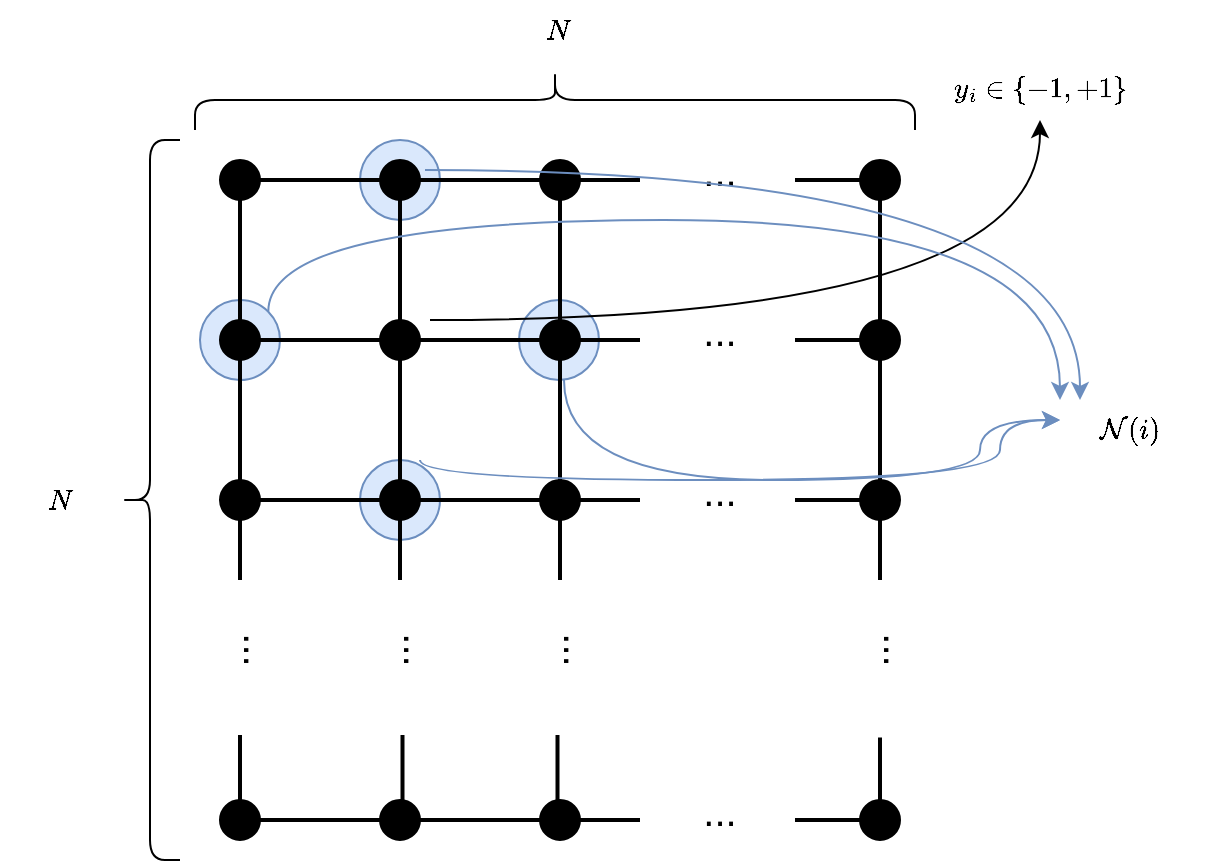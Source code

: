 <mxfile version="15.4.0" type="device"><diagram id="wIKIbXiXiBaaPjuVgNip" name="Page-1"><mxGraphModel dx="1102" dy="552" grid="1" gridSize="10" guides="1" tooltips="1" connect="1" arrows="1" fold="1" page="1" pageScale="1" pageWidth="850" pageHeight="1100" math="1" shadow="0"><root><mxCell id="0"/><mxCell id="1" parent="0"/><mxCell id="Hqwk979k2092_8g45nRM-53" value="" style="ellipse;whiteSpace=wrap;html=1;aspect=fixed;fillColor=#dae8fc;strokeColor=#6c8ebf;" vertex="1" parent="1"><mxGeometry x="220" y="260" width="40" height="40" as="geometry"/></mxCell><mxCell id="Hqwk979k2092_8g45nRM-52" value="" style="ellipse;whiteSpace=wrap;html=1;aspect=fixed;fillColor=#dae8fc;strokeColor=#6c8ebf;" vertex="1" parent="1"><mxGeometry x="299.5" y="180" width="40" height="40" as="geometry"/></mxCell><mxCell id="Hqwk979k2092_8g45nRM-51" value="" style="ellipse;whiteSpace=wrap;html=1;aspect=fixed;fillColor=#dae8fc;strokeColor=#6c8ebf;" vertex="1" parent="1"><mxGeometry x="140" y="180" width="40" height="40" as="geometry"/></mxCell><mxCell id="Hqwk979k2092_8g45nRM-50" value="" style="ellipse;whiteSpace=wrap;html=1;aspect=fixed;fillColor=#dae8fc;strokeColor=#6c8ebf;" vertex="1" parent="1"><mxGeometry x="220" y="100" width="40" height="40" as="geometry"/></mxCell><mxCell id="Hqwk979k2092_8g45nRM-1" value="" style="ellipse;whiteSpace=wrap;html=1;aspect=fixed;fillColor=#000000;" vertex="1" parent="1"><mxGeometry x="150" y="110" width="20" height="20" as="geometry"/></mxCell><mxCell id="Hqwk979k2092_8g45nRM-2" value="" style="ellipse;whiteSpace=wrap;html=1;aspect=fixed;fillColor=#000000;" vertex="1" parent="1"><mxGeometry x="230" y="110" width="20" height="20" as="geometry"/></mxCell><mxCell id="Hqwk979k2092_8g45nRM-3" value="" style="ellipse;whiteSpace=wrap;html=1;aspect=fixed;fillColor=#000000;" vertex="1" parent="1"><mxGeometry x="310" y="110" width="20" height="20" as="geometry"/></mxCell><mxCell id="Hqwk979k2092_8g45nRM-4" value="" style="ellipse;whiteSpace=wrap;html=1;aspect=fixed;fillColor=#000000;" vertex="1" parent="1"><mxGeometry x="150" y="190" width="20" height="20" as="geometry"/></mxCell><mxCell id="Hqwk979k2092_8g45nRM-5" value="" style="ellipse;whiteSpace=wrap;html=1;aspect=fixed;fillColor=#000000;" vertex="1" parent="1"><mxGeometry x="230" y="190" width="20" height="20" as="geometry"/></mxCell><mxCell id="Hqwk979k2092_8g45nRM-6" value="" style="ellipse;whiteSpace=wrap;html=1;aspect=fixed;fillColor=#000000;" vertex="1" parent="1"><mxGeometry x="310" y="190" width="20" height="20" as="geometry"/></mxCell><mxCell id="Hqwk979k2092_8g45nRM-7" value="" style="ellipse;whiteSpace=wrap;html=1;aspect=fixed;fillColor=#000000;" vertex="1" parent="1"><mxGeometry x="150" y="270" width="20" height="20" as="geometry"/></mxCell><mxCell id="Hqwk979k2092_8g45nRM-8" value="" style="ellipse;whiteSpace=wrap;html=1;aspect=fixed;fillColor=#000000;" vertex="1" parent="1"><mxGeometry x="230" y="270" width="20" height="20" as="geometry"/></mxCell><mxCell id="Hqwk979k2092_8g45nRM-9" value="" style="ellipse;whiteSpace=wrap;html=1;aspect=fixed;fillColor=#000000;" vertex="1" parent="1"><mxGeometry x="310" y="270" width="20" height="20" as="geometry"/></mxCell><mxCell id="Hqwk979k2092_8g45nRM-10" value="" style="ellipse;whiteSpace=wrap;html=1;aspect=fixed;fillColor=#000000;" vertex="1" parent="1"><mxGeometry x="470" y="110" width="20" height="20" as="geometry"/></mxCell><mxCell id="Hqwk979k2092_8g45nRM-11" value="" style="ellipse;whiteSpace=wrap;html=1;aspect=fixed;fillColor=#000000;" vertex="1" parent="1"><mxGeometry x="470" y="190" width="20" height="20" as="geometry"/></mxCell><mxCell id="Hqwk979k2092_8g45nRM-12" value="" style="ellipse;whiteSpace=wrap;html=1;aspect=fixed;fillColor=#000000;" vertex="1" parent="1"><mxGeometry x="470" y="270" width="20" height="20" as="geometry"/></mxCell><mxCell id="Hqwk979k2092_8g45nRM-13" value="" style="ellipse;whiteSpace=wrap;html=1;aspect=fixed;fillColor=#000000;" vertex="1" parent="1"><mxGeometry x="150" y="430" width="20" height="20" as="geometry"/></mxCell><mxCell id="Hqwk979k2092_8g45nRM-14" value="" style="ellipse;whiteSpace=wrap;html=1;aspect=fixed;fillColor=#000000;" vertex="1" parent="1"><mxGeometry x="230" y="430" width="20" height="20" as="geometry"/></mxCell><mxCell id="Hqwk979k2092_8g45nRM-15" value="" style="ellipse;whiteSpace=wrap;html=1;aspect=fixed;fillColor=#000000;" vertex="1" parent="1"><mxGeometry x="310" y="430" width="20" height="20" as="geometry"/></mxCell><mxCell id="Hqwk979k2092_8g45nRM-16" value="" style="ellipse;whiteSpace=wrap;html=1;aspect=fixed;fillColor=#000000;" vertex="1" parent="1"><mxGeometry x="470" y="430" width="20" height="20" as="geometry"/></mxCell><mxCell id="Hqwk979k2092_8g45nRM-17" value="" style="line;strokeWidth=2;html=1;fillColor=#000000;" vertex="1" parent="1"><mxGeometry x="170" y="115" width="190" height="10" as="geometry"/></mxCell><mxCell id="Hqwk979k2092_8g45nRM-18" value="" style="line;strokeWidth=2;html=1;fillColor=#000000;" vertex="1" parent="1"><mxGeometry x="170" y="195" width="190" height="10" as="geometry"/></mxCell><mxCell id="Hqwk979k2092_8g45nRM-19" value="" style="line;strokeWidth=2;html=1;fillColor=#000000;" vertex="1" parent="1"><mxGeometry x="170" y="275" width="190" height="10" as="geometry"/></mxCell><mxCell id="Hqwk979k2092_8g45nRM-20" value="" style="line;strokeWidth=2;html=1;fillColor=#000000;" vertex="1" parent="1"><mxGeometry x="170" y="435" width="190" height="10" as="geometry"/></mxCell><mxCell id="Hqwk979k2092_8g45nRM-21" value="" style="line;strokeWidth=2;html=1;fillColor=#000000;rotation=90;" vertex="1" parent="1"><mxGeometry x="65" y="220" width="190" height="10" as="geometry"/></mxCell><mxCell id="Hqwk979k2092_8g45nRM-23" value="" style="line;strokeWidth=2;html=1;fillColor=#000000;rotation=90;" vertex="1" parent="1"><mxGeometry x="145" y="220" width="190" height="10" as="geometry"/></mxCell><mxCell id="Hqwk979k2092_8g45nRM-24" value="" style="line;strokeWidth=2;html=1;fillColor=#000000;rotation=90;" vertex="1" parent="1"><mxGeometry x="225" y="220" width="190" height="10" as="geometry"/></mxCell><mxCell id="Hqwk979k2092_8g45nRM-25" value="" style="line;strokeWidth=2;html=1;fillColor=#000000;rotation=90;" vertex="1" parent="1"><mxGeometry x="385" y="220" width="190" height="10" as="geometry"/></mxCell><mxCell id="Hqwk979k2092_8g45nRM-26" value="" style="line;strokeWidth=2;html=1;fillColor=#000000;rotation=90;" vertex="1" parent="1"><mxGeometry x="143.75" y="408.75" width="32.5" height="10" as="geometry"/></mxCell><mxCell id="Hqwk979k2092_8g45nRM-27" value="" style="line;strokeWidth=2;html=1;fillColor=#000000;rotation=90;" vertex="1" parent="1"><mxGeometry x="225" y="408.75" width="32.5" height="10" as="geometry"/></mxCell><mxCell id="Hqwk979k2092_8g45nRM-28" value="" style="line;strokeWidth=2;html=1;fillColor=#000000;rotation=90;" vertex="1" parent="1"><mxGeometry x="302.5" y="408.75" width="32.5" height="10" as="geometry"/></mxCell><mxCell id="Hqwk979k2092_8g45nRM-29" value="" style="line;strokeWidth=2;html=1;fillColor=#000000;rotation=90;" vertex="1" parent="1"><mxGeometry x="463.75" y="410" width="32.5" height="10" as="geometry"/></mxCell><mxCell id="Hqwk979k2092_8g45nRM-30" value="" style="line;strokeWidth=2;html=1;fillColor=#000000;rotation=-180;" vertex="1" parent="1"><mxGeometry x="437.5" y="115" width="32.5" height="10" as="geometry"/></mxCell><mxCell id="Hqwk979k2092_8g45nRM-32" value="" style="line;strokeWidth=2;html=1;fillColor=#000000;rotation=-180;" vertex="1" parent="1"><mxGeometry x="437.5" y="195" width="32.5" height="10" as="geometry"/></mxCell><mxCell id="Hqwk979k2092_8g45nRM-33" value="" style="line;strokeWidth=2;html=1;fillColor=#000000;rotation=-180;" vertex="1" parent="1"><mxGeometry x="437.5" y="275" width="32.5" height="10" as="geometry"/></mxCell><mxCell id="Hqwk979k2092_8g45nRM-35" value="&lt;font style=&quot;font-size: 20px&quot;&gt;...&lt;/font&gt;" style="text;html=1;strokeColor=none;fillColor=none;align=center;verticalAlign=middle;whiteSpace=wrap;rounded=0;" vertex="1" parent="1"><mxGeometry x="370" y="100" width="60" height="30" as="geometry"/></mxCell><mxCell id="Hqwk979k2092_8g45nRM-36" value="&lt;font style=&quot;font-size: 20px&quot;&gt;...&lt;/font&gt;" style="text;html=1;strokeColor=none;fillColor=none;align=center;verticalAlign=middle;whiteSpace=wrap;rounded=0;" vertex="1" parent="1"><mxGeometry x="370" y="180" width="60" height="30" as="geometry"/></mxCell><mxCell id="Hqwk979k2092_8g45nRM-37" value="&lt;font style=&quot;font-size: 20px&quot;&gt;...&lt;/font&gt;" style="text;html=1;strokeColor=none;fillColor=none;align=center;verticalAlign=middle;whiteSpace=wrap;rounded=0;" vertex="1" parent="1"><mxGeometry x="370" y="260" width="60" height="30" as="geometry"/></mxCell><mxCell id="Hqwk979k2092_8g45nRM-38" value="&lt;font style=&quot;font-size: 20px&quot;&gt;...&lt;/font&gt;" style="text;html=1;strokeColor=none;fillColor=none;align=center;verticalAlign=middle;whiteSpace=wrap;rounded=0;" vertex="1" parent="1"><mxGeometry x="370" y="420" width="60" height="30" as="geometry"/></mxCell><mxCell id="Hqwk979k2092_8g45nRM-39" value="" style="line;strokeWidth=2;html=1;fillColor=#000000;rotation=-180;" vertex="1" parent="1"><mxGeometry x="437.5" y="435" width="32.5" height="10" as="geometry"/></mxCell><mxCell id="Hqwk979k2092_8g45nRM-40" value="&lt;font style=&quot;font-size: 20px&quot;&gt;...&lt;/font&gt;" style="text;html=1;strokeColor=none;fillColor=none;align=center;verticalAlign=middle;whiteSpace=wrap;rounded=0;rotation=90;" vertex="1" parent="1"><mxGeometry x="140" y="340" width="60" height="30" as="geometry"/></mxCell><mxCell id="Hqwk979k2092_8g45nRM-41" value="&lt;font style=&quot;font-size: 20px&quot;&gt;...&lt;/font&gt;" style="text;html=1;strokeColor=none;fillColor=none;align=center;verticalAlign=middle;whiteSpace=wrap;rounded=0;rotation=90;" vertex="1" parent="1"><mxGeometry x="220" y="340" width="60" height="30" as="geometry"/></mxCell><mxCell id="Hqwk979k2092_8g45nRM-42" value="&lt;font style=&quot;font-size: 20px&quot;&gt;...&lt;/font&gt;" style="text;html=1;strokeColor=none;fillColor=none;align=center;verticalAlign=middle;whiteSpace=wrap;rounded=0;rotation=90;" vertex="1" parent="1"><mxGeometry x="300" y="340" width="60" height="30" as="geometry"/></mxCell><mxCell id="Hqwk979k2092_8g45nRM-43" value="&lt;font style=&quot;font-size: 20px&quot;&gt;...&lt;/font&gt;" style="text;html=1;strokeColor=none;fillColor=none;align=center;verticalAlign=middle;whiteSpace=wrap;rounded=0;rotation=90;" vertex="1" parent="1"><mxGeometry x="460" y="340" width="60" height="30" as="geometry"/></mxCell><mxCell id="Hqwk979k2092_8g45nRM-44" value="" style="shape=curlyBracket;whiteSpace=wrap;html=1;rounded=1;fillColor=#000000;" vertex="1" parent="1"><mxGeometry x="100" y="100" width="30" height="360" as="geometry"/></mxCell><mxCell id="Hqwk979k2092_8g45nRM-45" value="$$N$$" style="text;html=1;strokeColor=none;fillColor=none;align=center;verticalAlign=middle;whiteSpace=wrap;rounded=0;" vertex="1" parent="1"><mxGeometry x="40" y="265" width="60" height="30" as="geometry"/></mxCell><mxCell id="Hqwk979k2092_8g45nRM-46" value="$$N$$" style="text;html=1;strokeColor=none;fillColor=none;align=center;verticalAlign=middle;whiteSpace=wrap;rounded=0;" vertex="1" parent="1"><mxGeometry x="288.75" y="30" width="60" height="30" as="geometry"/></mxCell><mxCell id="Hqwk979k2092_8g45nRM-47" value="" style="shape=curlyBracket;whiteSpace=wrap;html=1;rounded=1;fillColor=#000000;rotation=90;" vertex="1" parent="1"><mxGeometry x="302.5" y="-100" width="30" height="360" as="geometry"/></mxCell><mxCell id="Hqwk979k2092_8g45nRM-48" value="" style="curved=1;endArrow=classic;html=1;rounded=0;edgeStyle=orthogonalEdgeStyle;" edge="1" parent="1"><mxGeometry width="50" height="50" relative="1" as="geometry"><mxPoint x="255" y="190" as="sourcePoint"/><mxPoint x="560" y="90" as="targetPoint"/><Array as="points"><mxPoint x="560" y="190"/></Array></mxGeometry></mxCell><mxCell id="Hqwk979k2092_8g45nRM-49" value="$$y_i \in \{-1, +1\}$$" style="text;html=1;strokeColor=none;fillColor=none;align=center;verticalAlign=middle;whiteSpace=wrap;rounded=0;" vertex="1" parent="1"><mxGeometry x="530" y="60" width="60" height="30" as="geometry"/></mxCell><mxCell id="Hqwk979k2092_8g45nRM-55" value="" style="curved=1;endArrow=classic;html=1;rounded=0;edgeStyle=orthogonalEdgeStyle;fillColor=#dae8fc;strokeColor=#6c8ebf;" edge="1" parent="1"><mxGeometry width="50" height="50" relative="1" as="geometry"><mxPoint x="252.5" y="115" as="sourcePoint"/><mxPoint x="580" y="230" as="targetPoint"/><Array as="points"><mxPoint x="580" y="115"/></Array></mxGeometry></mxCell><mxCell id="Hqwk979k2092_8g45nRM-56" value="" style="curved=1;endArrow=classic;html=1;rounded=0;edgeStyle=orthogonalEdgeStyle;fillColor=#dae8fc;strokeColor=#6c8ebf;exitX=1;exitY=0;exitDx=0;exitDy=0;" edge="1" parent="1" source="Hqwk979k2092_8g45nRM-51"><mxGeometry width="50" height="50" relative="1" as="geometry"><mxPoint x="262.5" y="125" as="sourcePoint"/><mxPoint x="570" y="230" as="targetPoint"/><Array as="points"><mxPoint x="174" y="140"/><mxPoint x="570" y="140"/></Array></mxGeometry></mxCell><mxCell id="Hqwk979k2092_8g45nRM-57" value="" style="curved=1;endArrow=classic;html=1;rounded=0;edgeStyle=orthogonalEdgeStyle;fillColor=#dae8fc;strokeColor=#6c8ebf;exitX=0.75;exitY=0;exitDx=0;exitDy=0;exitPerimeter=0;" edge="1" parent="1" source="Hqwk979k2092_8g45nRM-53"><mxGeometry width="50" height="50" relative="1" as="geometry"><mxPoint x="262.5" y="125" as="sourcePoint"/><mxPoint x="570" y="240" as="targetPoint"/><Array as="points"><mxPoint x="250" y="270"/><mxPoint x="540" y="270"/><mxPoint x="540" y="240"/></Array></mxGeometry></mxCell><mxCell id="Hqwk979k2092_8g45nRM-58" value="" style="curved=1;endArrow=classic;html=1;rounded=0;edgeStyle=orthogonalEdgeStyle;fillColor=#dae8fc;strokeColor=#6c8ebf;exitX=0.474;exitY=0.3;exitDx=0;exitDy=0;exitPerimeter=0;" edge="1" parent="1" source="Hqwk979k2092_8g45nRM-24"><mxGeometry width="50" height="50" relative="1" as="geometry"><mxPoint x="260" y="270" as="sourcePoint"/><mxPoint x="570" y="240" as="targetPoint"/><Array as="points"><mxPoint x="322" y="270"/><mxPoint x="530" y="270"/><mxPoint x="530" y="240"/></Array></mxGeometry></mxCell><mxCell id="Hqwk979k2092_8g45nRM-59" value="$$\mathcal{N}(i)$$" style="text;html=1;strokeColor=none;fillColor=none;align=center;verticalAlign=middle;whiteSpace=wrap;rounded=0;" vertex="1" parent="1"><mxGeometry x="575" y="230" width="60" height="30" as="geometry"/></mxCell></root></mxGraphModel></diagram></mxfile>
